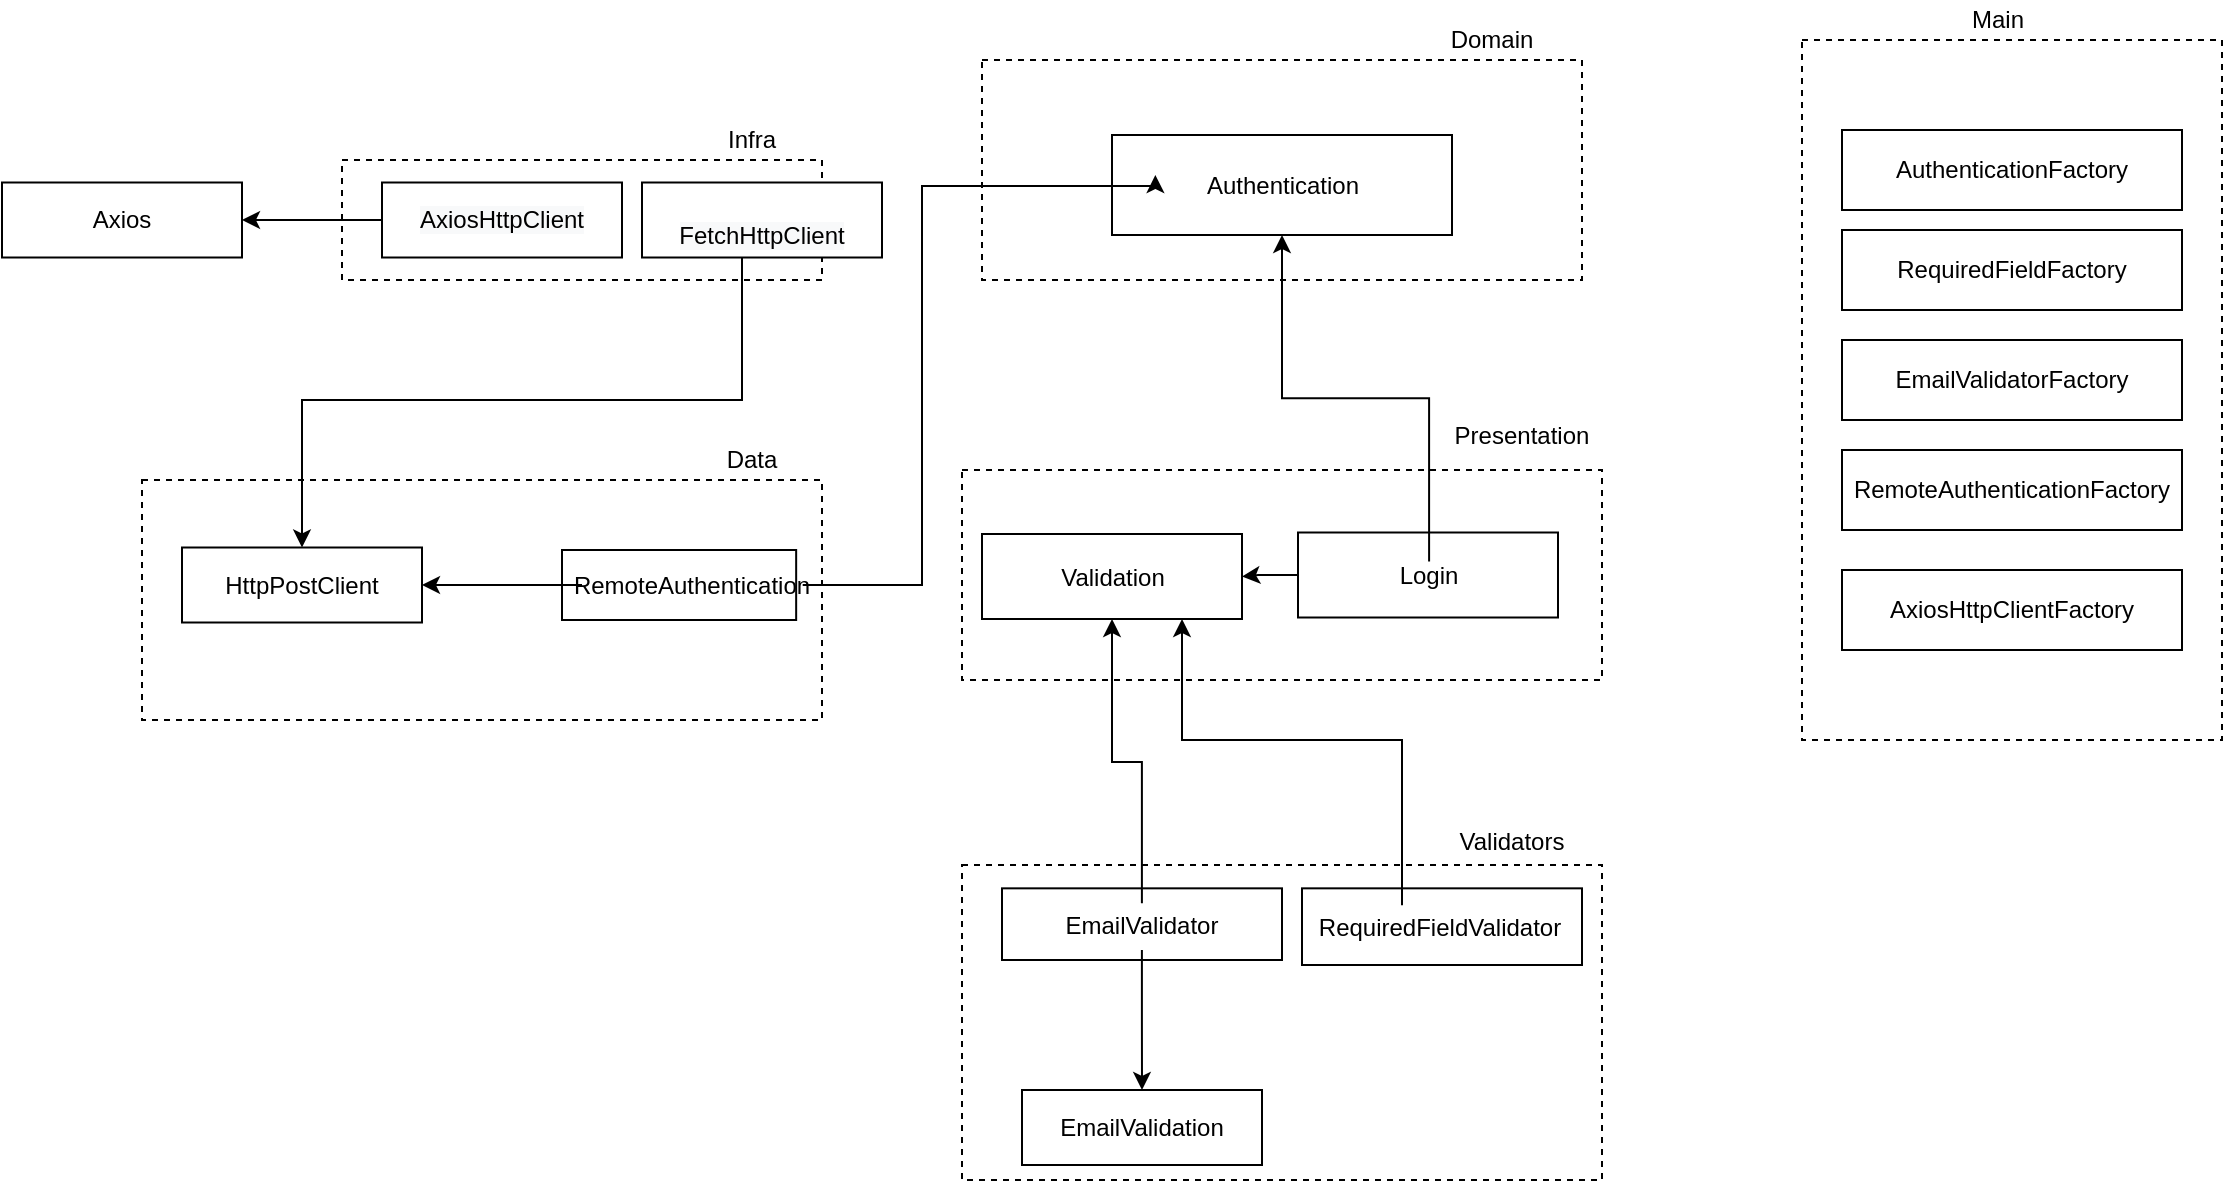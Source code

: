 <mxfile version="14.4.3" type="device"><diagram id="E83Kzaxhb7LHGMTYUZzw" name="Page-1"><mxGraphModel dx="1848" dy="567" grid="1" gridSize="10" guides="1" tooltips="1" connect="1" arrows="1" fold="1" page="1" pageScale="1" pageWidth="827" pageHeight="1169" math="0" shadow="0"><root><mxCell id="0"/><mxCell id="1" parent="0"/><mxCell id="MFDdcmYsZoa7cBPjkqLY-21" value="" style="group" parent="1" vertex="1" connectable="0"><mxGeometry x="210" y="50" width="300" height="130" as="geometry"/></mxCell><mxCell id="MFDdcmYsZoa7cBPjkqLY-5" value="" style="rounded=0;whiteSpace=wrap;html=1;dashed=1;" parent="MFDdcmYsZoa7cBPjkqLY-21" vertex="1"><mxGeometry y="20" width="300" height="110" as="geometry"/></mxCell><mxCell id="MFDdcmYsZoa7cBPjkqLY-6" value="Domain" style="text;html=1;strokeColor=none;fillColor=none;align=center;verticalAlign=middle;whiteSpace=wrap;rounded=0;" parent="MFDdcmYsZoa7cBPjkqLY-21" vertex="1"><mxGeometry x="210" width="90" height="20" as="geometry"/></mxCell><mxCell id="MFDdcmYsZoa7cBPjkqLY-34" value="" style="group" parent="MFDdcmYsZoa7cBPjkqLY-21" vertex="1" connectable="0"><mxGeometry x="65" y="57.5" width="170" height="50" as="geometry"/></mxCell><mxCell id="MFDdcmYsZoa7cBPjkqLY-18" value="" style="rounded=0;whiteSpace=wrap;html=1;" parent="MFDdcmYsZoa7cBPjkqLY-34" vertex="1"><mxGeometry width="170" height="50" as="geometry"/></mxCell><mxCell id="MFDdcmYsZoa7cBPjkqLY-19" value="Authentication" style="text;html=1;strokeColor=none;fillColor=none;align=center;verticalAlign=middle;whiteSpace=wrap;rounded=0;container=1;" parent="MFDdcmYsZoa7cBPjkqLY-34" vertex="1" collapsed="1"><mxGeometry x="21.67" y="15" width="126.67" height="20" as="geometry"><mxRectangle x="33.333" y="11.667" width="33.333" height="11.667" as="alternateBounds"/></mxGeometry></mxCell><mxCell id="MFDdcmYsZoa7cBPjkqLY-22" value="" style="group" parent="1" vertex="1" connectable="0"><mxGeometry x="-110" y="100" width="270" height="80" as="geometry"/></mxCell><mxCell id="MFDdcmYsZoa7cBPjkqLY-7" value="" style="rounded=0;whiteSpace=wrap;html=1;dashed=1;" parent="MFDdcmYsZoa7cBPjkqLY-22" vertex="1"><mxGeometry y="20" width="240" height="60" as="geometry"/></mxCell><mxCell id="MFDdcmYsZoa7cBPjkqLY-8" value="Infra" style="text;html=1;strokeColor=none;fillColor=none;align=center;verticalAlign=middle;whiteSpace=wrap;rounded=0;" parent="MFDdcmYsZoa7cBPjkqLY-22" vertex="1"><mxGeometry x="170" width="70" height="20" as="geometry"/></mxCell><mxCell id="MFDdcmYsZoa7cBPjkqLY-70" value="&#10;&#10;&lt;span style=&quot;color: rgb(0, 0, 0); font-family: helvetica; font-size: 12px; font-style: normal; font-weight: 400; letter-spacing: normal; text-align: center; text-indent: 0px; text-transform: none; word-spacing: 0px; background-color: rgb(248, 249, 250); display: inline; float: none;&quot;&gt;AxiosHttpClient&lt;/span&gt;&#10;&#10;" style="rounded=0;whiteSpace=wrap;html=1;" parent="MFDdcmYsZoa7cBPjkqLY-22" vertex="1"><mxGeometry x="20" y="31.25" width="120" height="37.5" as="geometry"/></mxCell><mxCell id="xg_q61KfSCbT5NDR-zaR-5" value="&lt;br&gt;&lt;span style=&quot;color: rgb(0 , 0 , 0) ; font-family: &amp;#34;helvetica&amp;#34; ; font-size: 12px ; font-style: normal ; font-weight: 400 ; letter-spacing: normal ; text-align: center ; text-indent: 0px ; text-transform: none ; word-spacing: 0px ; background-color: rgb(248 , 249 , 250) ; display: inline ; float: none&quot;&gt;FetchHttpClient&lt;/span&gt;&lt;br&gt;" style="rounded=0;whiteSpace=wrap;html=1;" vertex="1" parent="MFDdcmYsZoa7cBPjkqLY-22"><mxGeometry x="150" y="31.25" width="120" height="37.5" as="geometry"/></mxCell><mxCell id="MFDdcmYsZoa7cBPjkqLY-23" value="" style="group" parent="1" vertex="1" connectable="0"><mxGeometry x="-180" y="240" width="310" height="160" as="geometry"/></mxCell><mxCell id="MFDdcmYsZoa7cBPjkqLY-10" value="" style="rounded=0;whiteSpace=wrap;html=1;dashed=1;" parent="MFDdcmYsZoa7cBPjkqLY-23" vertex="1"><mxGeometry x="-30" y="40" width="340" height="120" as="geometry"/></mxCell><mxCell id="MFDdcmYsZoa7cBPjkqLY-11" value="Data" style="text;html=1;strokeColor=none;fillColor=none;align=center;verticalAlign=middle;whiteSpace=wrap;rounded=0;" parent="MFDdcmYsZoa7cBPjkqLY-23" vertex="1"><mxGeometry x="240" y="20" width="70" height="20" as="geometry"/></mxCell><mxCell id="MFDdcmYsZoa7cBPjkqLY-62" value="" style="rounded=0;whiteSpace=wrap;html=1;" parent="MFDdcmYsZoa7cBPjkqLY-23" vertex="1"><mxGeometry x="180" y="75" width="117.08" height="35" as="geometry"/></mxCell><mxCell id="MFDdcmYsZoa7cBPjkqLY-68" style="edgeStyle=orthogonalEdgeStyle;rounded=0;orthogonalLoop=1;jettySize=auto;html=1;" parent="MFDdcmYsZoa7cBPjkqLY-23" source="MFDdcmYsZoa7cBPjkqLY-63" target="MFDdcmYsZoa7cBPjkqLY-67" edge="1"><mxGeometry relative="1" as="geometry"/></mxCell><mxCell id="MFDdcmYsZoa7cBPjkqLY-63" value="RemoteAuthentication" style="text;html=1;strokeColor=none;fillColor=none;align=center;verticalAlign=middle;whiteSpace=wrap;rounded=0;container=1;" parent="MFDdcmYsZoa7cBPjkqLY-23" vertex="1" collapsed="1"><mxGeometry x="190" y="92.5" width="110.35" as="geometry"><mxRectangle x="33.333" y="11.667" width="33.333" height="11.667" as="alternateBounds"/></mxGeometry></mxCell><mxCell id="MFDdcmYsZoa7cBPjkqLY-67" value="HttpPostClient" style="rounded=0;whiteSpace=wrap;html=1;" parent="MFDdcmYsZoa7cBPjkqLY-23" vertex="1"><mxGeometry x="-10" y="73.75" width="120" height="37.5" as="geometry"/></mxCell><mxCell id="MFDdcmYsZoa7cBPjkqLY-24" value="" style="group" parent="1" vertex="1" connectable="0"><mxGeometry x="200" y="240" width="320" height="140" as="geometry"/></mxCell><mxCell id="MFDdcmYsZoa7cBPjkqLY-2" value="" style="rounded=0;whiteSpace=wrap;html=1;dashed=1;container=1;" parent="MFDdcmYsZoa7cBPjkqLY-24" vertex="1"><mxGeometry y="35" width="320" height="105" as="geometry"/></mxCell><mxCell id="MFDdcmYsZoa7cBPjkqLY-59" style="edgeStyle=orthogonalEdgeStyle;rounded=0;orthogonalLoop=1;jettySize=auto;html=1;" parent="MFDdcmYsZoa7cBPjkqLY-2" source="MFDdcmYsZoa7cBPjkqLY-36" target="MFDdcmYsZoa7cBPjkqLY-40" edge="1"><mxGeometry relative="1" as="geometry"/></mxCell><mxCell id="MFDdcmYsZoa7cBPjkqLY-36" value="" style="rounded=0;whiteSpace=wrap;html=1;" parent="MFDdcmYsZoa7cBPjkqLY-2" vertex="1"><mxGeometry x="168" y="31.25" width="130" height="42.5" as="geometry"/></mxCell><mxCell id="MFDdcmYsZoa7cBPjkqLY-37" value="Login" style="text;html=1;strokeColor=none;fillColor=none;align=center;verticalAlign=middle;whiteSpace=wrap;rounded=0;container=1;" parent="MFDdcmYsZoa7cBPjkqLY-2" vertex="1" collapsed="1"><mxGeometry x="189.11" y="45.75" width="88.89" height="15" as="geometry"><mxRectangle x="33.333" y="11.667" width="33.333" height="11.667" as="alternateBounds"/></mxGeometry></mxCell><mxCell id="MFDdcmYsZoa7cBPjkqLY-40" value="" style="rounded=0;whiteSpace=wrap;html=1;" parent="MFDdcmYsZoa7cBPjkqLY-2" vertex="1"><mxGeometry x="10" y="32" width="130" height="42.5" as="geometry"/></mxCell><mxCell id="MFDdcmYsZoa7cBPjkqLY-41" value="Validation" style="text;html=1;strokeColor=none;fillColor=none;align=center;verticalAlign=middle;whiteSpace=wrap;rounded=0;container=1;" parent="MFDdcmYsZoa7cBPjkqLY-2" vertex="1" collapsed="1"><mxGeometry x="31.11" y="46.5" width="88.89" height="15" as="geometry"><mxRectangle x="33.333" y="11.667" width="33.333" height="11.667" as="alternateBounds"/></mxGeometry></mxCell><mxCell id="MFDdcmYsZoa7cBPjkqLY-3" value="Presentation" style="text;html=1;strokeColor=none;fillColor=none;align=center;verticalAlign=middle;whiteSpace=wrap;rounded=0;" parent="MFDdcmYsZoa7cBPjkqLY-24" vertex="1"><mxGeometry x="240" width="80" height="35" as="geometry"/></mxCell><mxCell id="MFDdcmYsZoa7cBPjkqLY-25" value="" style="group" parent="1" vertex="1" connectable="0"><mxGeometry x="200" y="420" width="320" height="210" as="geometry"/></mxCell><mxCell id="MFDdcmYsZoa7cBPjkqLY-14" value="" style="rounded=0;whiteSpace=wrap;html=1;dashed=1;container=1;" parent="MFDdcmYsZoa7cBPjkqLY-25" vertex="1"><mxGeometry y="52.5" width="320" height="157.5" as="geometry"/></mxCell><mxCell id="MFDdcmYsZoa7cBPjkqLY-42" value="" style="rounded=0;whiteSpace=wrap;html=1;" parent="MFDdcmYsZoa7cBPjkqLY-14" vertex="1"><mxGeometry x="170" y="11.67" width="140" height="38.33" as="geometry"/></mxCell><mxCell id="MFDdcmYsZoa7cBPjkqLY-43" value="RequiredFieldValidator" style="text;html=1;strokeColor=none;fillColor=none;align=center;verticalAlign=middle;whiteSpace=wrap;rounded=0;container=1;" parent="MFDdcmYsZoa7cBPjkqLY-14" vertex="1" collapsed="1"><mxGeometry x="190" y="20.167" width="98.34" height="23.333" as="geometry"><mxRectangle x="33.333" y="11.667" width="33.333" height="11.667" as="alternateBounds"/></mxGeometry></mxCell><mxCell id="MFDdcmYsZoa7cBPjkqLY-44" value="" style="rounded=0;whiteSpace=wrap;html=1;" parent="MFDdcmYsZoa7cBPjkqLY-14" vertex="1"><mxGeometry x="20" y="11.67" width="140" height="35.83" as="geometry"/></mxCell><mxCell id="MFDdcmYsZoa7cBPjkqLY-47" value="EmailValidation" style="rounded=0;whiteSpace=wrap;html=1;" parent="MFDdcmYsZoa7cBPjkqLY-14" vertex="1"><mxGeometry x="30" y="112.5" width="120" height="37.5" as="geometry"/></mxCell><mxCell id="MFDdcmYsZoa7cBPjkqLY-60" style="edgeStyle=orthogonalEdgeStyle;rounded=0;orthogonalLoop=1;jettySize=auto;html=1;" parent="MFDdcmYsZoa7cBPjkqLY-14" source="MFDdcmYsZoa7cBPjkqLY-45" target="MFDdcmYsZoa7cBPjkqLY-47" edge="1"><mxGeometry relative="1" as="geometry"/></mxCell><mxCell id="MFDdcmYsZoa7cBPjkqLY-45" value="EmailValidator" style="text;html=1;strokeColor=none;fillColor=none;align=center;verticalAlign=middle;whiteSpace=wrap;rounded=0;container=1;" parent="MFDdcmYsZoa7cBPjkqLY-14" vertex="1" collapsed="1"><mxGeometry x="40.83" y="19.17" width="98.34" height="23.333" as="geometry"><mxRectangle x="33.333" y="11.667" width="33.333" height="11.667" as="alternateBounds"/></mxGeometry></mxCell><mxCell id="MFDdcmYsZoa7cBPjkqLY-15" value="Validators" style="text;html=1;strokeColor=none;fillColor=none;align=center;verticalAlign=middle;whiteSpace=wrap;rounded=0;" parent="MFDdcmYsZoa7cBPjkqLY-25" vertex="1"><mxGeometry x="230" y="30" width="90" height="22.5" as="geometry"/></mxCell><mxCell id="MFDdcmYsZoa7cBPjkqLY-26" value="" style="group" parent="1" vertex="1" connectable="0"><mxGeometry x="620" y="40" width="210" height="370" as="geometry"/></mxCell><mxCell id="MFDdcmYsZoa7cBPjkqLY-12" value="" style="rounded=0;whiteSpace=wrap;html=1;dashed=1;" parent="MFDdcmYsZoa7cBPjkqLY-26" vertex="1"><mxGeometry y="20" width="210" height="350" as="geometry"/></mxCell><mxCell id="MFDdcmYsZoa7cBPjkqLY-17" value="Main" style="text;html=1;strokeColor=none;fillColor=none;align=center;verticalAlign=middle;whiteSpace=wrap;rounded=0;" parent="MFDdcmYsZoa7cBPjkqLY-26" vertex="1"><mxGeometry x="39.231" width="117.692" height="20" as="geometry"/></mxCell><mxCell id="MFDdcmYsZoa7cBPjkqLY-78" value="AuthenticationFactory" style="rounded=0;whiteSpace=wrap;html=1;" parent="MFDdcmYsZoa7cBPjkqLY-26" vertex="1"><mxGeometry x="20" y="65" width="170" height="40" as="geometry"/></mxCell><mxCell id="MFDdcmYsZoa7cBPjkqLY-80" value="RequiredFieldFactory" style="rounded=0;whiteSpace=wrap;html=1;" parent="MFDdcmYsZoa7cBPjkqLY-26" vertex="1"><mxGeometry x="20" y="115" width="170" height="40" as="geometry"/></mxCell><mxCell id="MFDdcmYsZoa7cBPjkqLY-86" value="RemoteAuthenticationFactory" style="rounded=0;whiteSpace=wrap;html=1;" parent="MFDdcmYsZoa7cBPjkqLY-26" vertex="1"><mxGeometry x="20" y="225" width="170" height="40" as="geometry"/></mxCell><mxCell id="MFDdcmYsZoa7cBPjkqLY-87" value="EmailValidatorFactory" style="rounded=0;whiteSpace=wrap;html=1;" parent="MFDdcmYsZoa7cBPjkqLY-26" vertex="1"><mxGeometry x="20" y="170" width="170" height="40" as="geometry"/></mxCell><mxCell id="MFDdcmYsZoa7cBPjkqLY-88" value="AxiosHttpClientFactory" style="rounded=0;whiteSpace=wrap;html=1;" parent="MFDdcmYsZoa7cBPjkqLY-26" vertex="1"><mxGeometry x="20" y="285" width="170" height="40" as="geometry"/></mxCell><mxCell id="MFDdcmYsZoa7cBPjkqLY-50" style="edgeStyle=orthogonalEdgeStyle;rounded=0;orthogonalLoop=1;jettySize=auto;html=1;" parent="1" source="MFDdcmYsZoa7cBPjkqLY-43" target="MFDdcmYsZoa7cBPjkqLY-40" edge="1"><mxGeometry relative="1" as="geometry"><Array as="points"><mxPoint x="420" y="410"/><mxPoint x="310" y="410"/></Array></mxGeometry></mxCell><mxCell id="MFDdcmYsZoa7cBPjkqLY-57" style="edgeStyle=orthogonalEdgeStyle;rounded=0;orthogonalLoop=1;jettySize=auto;html=1;" parent="1" source="MFDdcmYsZoa7cBPjkqLY-45" target="MFDdcmYsZoa7cBPjkqLY-40" edge="1"><mxGeometry relative="1" as="geometry"><Array as="points"><mxPoint x="290" y="421"/><mxPoint x="275" y="421"/></Array></mxGeometry></mxCell><mxCell id="MFDdcmYsZoa7cBPjkqLY-73" value="Axios" style="rounded=0;whiteSpace=wrap;html=1;" parent="1" vertex="1"><mxGeometry x="-280" y="131.25" width="120" height="37.5" as="geometry"/></mxCell><mxCell id="MFDdcmYsZoa7cBPjkqLY-74" style="edgeStyle=orthogonalEdgeStyle;rounded=0;orthogonalLoop=1;jettySize=auto;html=1;" parent="1" source="MFDdcmYsZoa7cBPjkqLY-70" target="MFDdcmYsZoa7cBPjkqLY-73" edge="1"><mxGeometry relative="1" as="geometry"/></mxCell><mxCell id="MFDdcmYsZoa7cBPjkqLY-75" style="edgeStyle=orthogonalEdgeStyle;rounded=0;orthogonalLoop=1;jettySize=auto;html=1;entryX=0.5;entryY=1;entryDx=0;entryDy=0;" parent="1" source="MFDdcmYsZoa7cBPjkqLY-37" target="MFDdcmYsZoa7cBPjkqLY-18" edge="1"><mxGeometry relative="1" as="geometry"/></mxCell><mxCell id="MFDdcmYsZoa7cBPjkqLY-76" style="edgeStyle=orthogonalEdgeStyle;rounded=0;orthogonalLoop=1;jettySize=auto;html=1;entryX=0;entryY=0.25;entryDx=0;entryDy=0;" parent="1" source="MFDdcmYsZoa7cBPjkqLY-63" target="MFDdcmYsZoa7cBPjkqLY-19" edge="1"><mxGeometry relative="1" as="geometry"><Array as="points"><mxPoint x="180" y="333"/><mxPoint x="180" y="133"/><mxPoint x="297" y="133"/></Array></mxGeometry></mxCell><mxCell id="xg_q61KfSCbT5NDR-zaR-9" style="edgeStyle=orthogonalEdgeStyle;rounded=0;orthogonalLoop=1;jettySize=auto;html=1;" edge="1" parent="1" source="xg_q61KfSCbT5NDR-zaR-5" target="MFDdcmYsZoa7cBPjkqLY-67"><mxGeometry relative="1" as="geometry"><Array as="points"><mxPoint x="90" y="240"/><mxPoint x="-130" y="240"/></Array></mxGeometry></mxCell></root></mxGraphModel></diagram></mxfile>